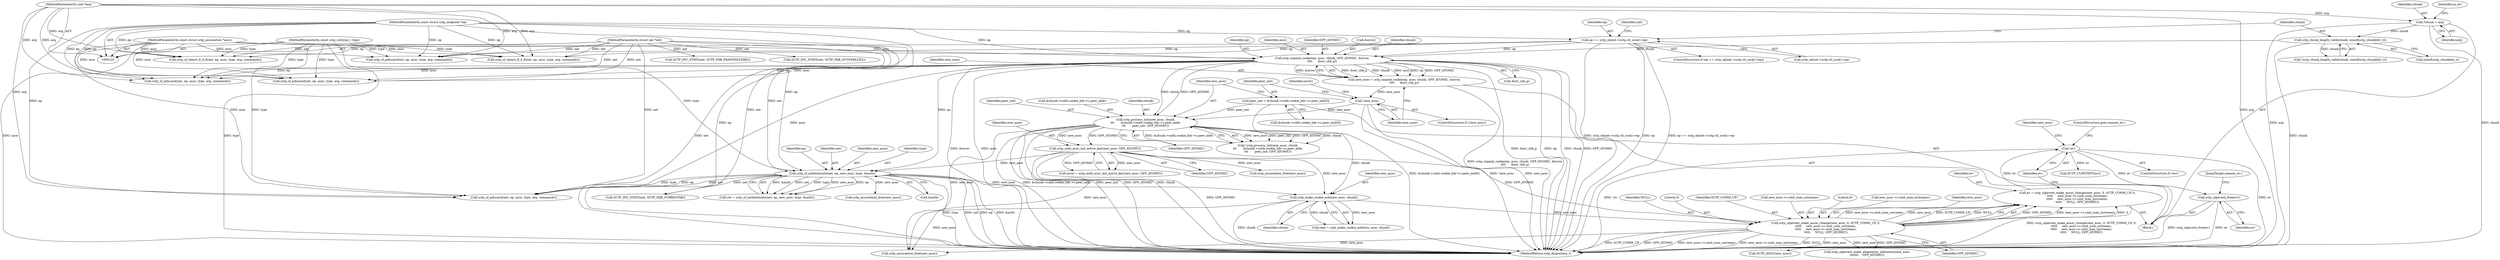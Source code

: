 digraph "0_linux_ec0223ec48a90cb605244b45f7c62de856403729@API" {
"1000534" [label="(Call,sctp_ulpevent_free(ev))"];
"1000464" [label="(Call,!ev)"];
"1000444" [label="(Call,ev = sctp_ulpevent_make_assoc_change(new_asoc, 0, SCTP_COMM_UP, 0,\n\t\t\t\t\t     new_asoc->c.sinit_num_ostreams,\n\t\t\t\t\t     new_asoc->c.sinit_max_instreams,\n\t\t\t\t\t     NULL, GFP_ATOMIC))"];
"1000446" [label="(Call,sctp_ulpevent_make_assoc_change(new_asoc, 0, SCTP_COMM_UP, 0,\n\t\t\t\t\t     new_asoc->c.sinit_num_ostreams,\n\t\t\t\t\t     new_asoc->c.sinit_max_instreams,\n\t\t\t\t\t     NULL, GFP_ATOMIC))"];
"1000437" [label="(Call,sctp_make_cookie_ack(new_asoc, chunk))"];
"1000409" [label="(Call,sctp_sf_authenticate(net, ep, new_asoc, type, &auth))"];
"1000121" [label="(MethodParameterIn,struct net *net)"];
"1000241" [label="(Call,sctp_unpack_cookie(ep, asoc, chunk, GFP_ATOMIC, &error,\n\t\t\t\t      &err_chk_p))"];
"1000147" [label="(Call,ep == sctp_sk(net->sctp.ctl_sock)->ep)"];
"1000122" [label="(MethodParameterIn,const struct sctp_endpoint *ep)"];
"1000123" [label="(MethodParameterIn,const struct sctp_association *asoc)"];
"1000171" [label="(Call,sctp_chunk_length_valid(chunk, sizeof(sctp_chunkhdr_t)))"];
"1000129" [label="(Call,*chunk = arg)"];
"1000125" [label="(MethodParameterIn,void *arg)"];
"1000319" [label="(Call,sctp_auth_asoc_init_active_key(new_asoc, GFP_ATOMIC))"];
"1000301" [label="(Call,sctp_process_init(new_asoc, chunk,\n\t\t\t       &chunk->subh.cookie_hdr->c.peer_addr,\n\t\t\t       peer_init, GFP_ATOMIC))"];
"1000251" [label="(Call,!new_asoc)"];
"1000239" [label="(Call,new_asoc = sctp_unpack_cookie(ep, asoc, chunk, GFP_ATOMIC, &error,\n\t\t\t\t      &err_chk_p))"];
"1000285" [label="(Call,peer_init = &chunk->subh.cookie_hdr->c.peer_init[0])"];
"1000124" [label="(MethodParameterIn,const sctp_subtype_t type)"];
"1000242" [label="(Identifier,ep)"];
"1000171" [label="(Call,sctp_chunk_length_valid(chunk, sizeof(sctp_chunkhdr_t)))"];
"1000444" [label="(Call,ev = sctp_ulpevent_make_assoc_change(new_asoc, 0, SCTP_COMM_UP, 0,\n\t\t\t\t\t     new_asoc->c.sinit_num_ostreams,\n\t\t\t\t\t     new_asoc->c.sinit_max_instreams,\n\t\t\t\t\t     NULL, GFP_ATOMIC))"];
"1000540" [label="(Call,sctp_association_free(new_asoc))"];
"1000450" [label="(Literal,0)"];
"1000241" [label="(Call,sctp_unpack_cookie(ep, asoc, chunk, GFP_ATOMIC, &error,\n\t\t\t\t      &err_chk_p))"];
"1000319" [label="(Call,sctp_auth_asoc_init_active_key(new_asoc, GFP_ATOMIC))"];
"1000243" [label="(Identifier,asoc)"];
"1000449" [label="(Identifier,SCTP_COMM_UP)"];
"1000439" [label="(Identifier,chunk)"];
"1000147" [label="(Call,ep == sctp_sk(net->sctp.ctl_sock)->ep)"];
"1000476" [label="(Call,sctp_ulpevent_make_adaptation_indication(new_asoc,\n\t\t\t\t\t\t\t    GFP_ATOMIC))"];
"1000462" [label="(Identifier,GFP_ATOMIC)"];
"1000451" [label="(Call,new_asoc->c.sinit_num_ostreams)"];
"1000545" [label="(MethodReturn,sctp_disposition_t)"];
"1000285" [label="(Call,peer_init = &chunk->subh.cookie_hdr->c.peer_init[0])"];
"1000496" [label="(Call,SCTP_INC_STATS(net, SCTP_MIB_PASSIVEESTABS))"];
"1000464" [label="(Call,!ev)"];
"1000493" [label="(Call,SCTP_INC_STATS(net, SCTP_MIB_CURRESTAB))"];
"1000173" [label="(Call,sizeof(sctp_chunkhdr_t))"];
"1000302" [label="(Identifier,new_asoc)"];
"1000130" [label="(Identifier,chunk)"];
"1000448" [label="(Literal,0)"];
"1000438" [label="(Identifier,new_asoc)"];
"1000245" [label="(Identifier,GFP_ATOMIC)"];
"1000414" [label="(Call,&auth)"];
"1000170" [label="(Call,!sctp_chunk_length_valid(chunk, sizeof(sctp_chunkhdr_t)))"];
"1000246" [label="(Call,&error)"];
"1000255" [label="(Identifier,error)"];
"1000129" [label="(Call,*chunk = arg)"];
"1000127" [label="(Block,)"];
"1000407" [label="(Call,ret = sctp_sf_authenticate(net, ep, new_asoc, type, &auth))"];
"1000123" [label="(MethodParameterIn,const struct sctp_association *asoc)"];
"1000435" [label="(Call,repl = sctp_make_cookie_ack(new_asoc, chunk))"];
"1000244" [label="(Identifier,chunk)"];
"1000146" [label="(ControlStructure,if (ep == sctp_sk(net->sctp.ctl_sock)->ep))"];
"1000409" [label="(Call,sctp_sf_authenticate(net, ep, new_asoc, type, &auth))"];
"1000122" [label="(MethodParameterIn,const struct sctp_endpoint *ep)"];
"1000320" [label="(Identifier,new_asoc)"];
"1000301" [label="(Call,sctp_process_init(new_asoc, chunk,\n\t\t\t       &chunk->subh.cookie_hdr->c.peer_addr,\n\t\t\t       peer_init, GFP_ATOMIC))"];
"1000149" [label="(Call,sctp_sk(net->sctp.ctl_sock)->ep)"];
"1000470" [label="(Identifier,new_asoc)"];
"1000172" [label="(Identifier,chunk)"];
"1000425" [label="(Call,sctp_association_free(new_asoc))"];
"1000304" [label="(Call,&chunk->subh.cookie_hdr->c.peer_addr)"];
"1000536" [label="(JumpTarget,nomem_ev:)"];
"1000278" [label="(Call,sctp_sf_pdiscard(net, ep, asoc, type, arg, commands))"];
"1000456" [label="(Call,new_asoc->c.sinit_max_instreams)"];
"1000286" [label="(Identifier,peer_init)"];
"1000411" [label="(Identifier,ep)"];
"1000159" [label="(Identifier,net)"];
"1000486" [label="(Call,SCTP_ASOC(new_asoc))"];
"1000354" [label="(Call,sctp_sf_pdiscard(net, ep, asoc, type, arg, commands))"];
"1000447" [label="(Identifier,new_asoc)"];
"1000138" [label="(Identifier,ai_ev)"];
"1000522" [label="(Call,SCTP_ULPEVENT(ev))"];
"1000239" [label="(Call,new_asoc = sctp_unpack_cookie(ep, asoc, chunk, GFP_ATOMIC, &error,\n\t\t\t\t      &err_chk_p))"];
"1000148" [label="(Identifier,ep)"];
"1000131" [label="(Identifier,arg)"];
"1000250" [label="(ControlStructure,if (!new_asoc))"];
"1000125" [label="(MethodParameterIn,void *arg)"];
"1000351" [label="(Call,sctp_association_free(new_asoc))"];
"1000437" [label="(Call,sctp_make_cookie_ack(new_asoc, chunk))"];
"1000252" [label="(Identifier,new_asoc)"];
"1000446" [label="(Call,sctp_ulpevent_make_assoc_change(new_asoc, 0, SCTP_COMM_UP, 0,\n\t\t\t\t\t     new_asoc->c.sinit_num_ostreams,\n\t\t\t\t\t     new_asoc->c.sinit_max_instreams,\n\t\t\t\t\t     NULL, GFP_ATOMIC))"];
"1000410" [label="(Identifier,net)"];
"1000303" [label="(Identifier,chunk)"];
"1000461" [label="(Identifier,NULL)"];
"1000445" [label="(Identifier,ev)"];
"1000162" [label="(Call,sctp_sf_tabort_8_4_8(net, ep, asoc, type, arg, commands))"];
"1000317" [label="(Call,error = sctp_auth_asoc_init_active_key(new_asoc, GFP_ATOMIC))"];
"1000176" [label="(Call,sctp_sf_pdiscard(net, ep, asoc, type, arg, commands))"];
"1000463" [label="(ControlStructure,if (!ev))"];
"1000124" [label="(MethodParameterIn,const sctp_subtype_t type)"];
"1000466" [label="(ControlStructure,goto nomem_ev;)"];
"1000158" [label="(Call,SCTP_INC_STATS(net, SCTP_MIB_OUTOFBLUES))"];
"1000412" [label="(Identifier,new_asoc)"];
"1000240" [label="(Identifier,new_asoc)"];
"1000535" [label="(Identifier,ev)"];
"1000534" [label="(Call,sctp_ulpevent_free(ev))"];
"1000121" [label="(MethodParameterIn,struct net *net)"];
"1000287" [label="(Call,&chunk->subh.cookie_hdr->c.peer_init[0])"];
"1000315" [label="(Identifier,GFP_ATOMIC)"];
"1000300" [label="(Call,!sctp_process_init(new_asoc, chunk,\n\t\t\t       &chunk->subh.cookie_hdr->c.peer_addr,\n\t\t\t       peer_init, GFP_ATOMIC))"];
"1000248" [label="(Call,&err_chk_p)"];
"1000203" [label="(Call,sctp_sf_tabort_8_4_8(net, ep, asoc, type, arg, commands))"];
"1000428" [label="(Call,sctp_sf_pdiscard(net, ep, asoc, type, arg, commands))"];
"1000251" [label="(Call,!new_asoc)"];
"1000314" [label="(Identifier,peer_init)"];
"1000413" [label="(Identifier,type)"];
"1000321" [label="(Identifier,GFP_ATOMIC)"];
"1000465" [label="(Identifier,ev)"];
"1000534" -> "1000127"  [label="AST: "];
"1000534" -> "1000535"  [label="CFG: "];
"1000535" -> "1000534"  [label="AST: "];
"1000536" -> "1000534"  [label="CFG: "];
"1000534" -> "1000545"  [label="DDG: sctp_ulpevent_free(ev)"];
"1000534" -> "1000545"  [label="DDG: ev"];
"1000464" -> "1000534"  [label="DDG: ev"];
"1000464" -> "1000463"  [label="AST: "];
"1000464" -> "1000465"  [label="CFG: "];
"1000465" -> "1000464"  [label="AST: "];
"1000466" -> "1000464"  [label="CFG: "];
"1000470" -> "1000464"  [label="CFG: "];
"1000464" -> "1000545"  [label="DDG: ev"];
"1000464" -> "1000545"  [label="DDG: !ev"];
"1000444" -> "1000464"  [label="DDG: ev"];
"1000464" -> "1000522"  [label="DDG: ev"];
"1000444" -> "1000127"  [label="AST: "];
"1000444" -> "1000446"  [label="CFG: "];
"1000445" -> "1000444"  [label="AST: "];
"1000446" -> "1000444"  [label="AST: "];
"1000465" -> "1000444"  [label="CFG: "];
"1000444" -> "1000545"  [label="DDG: sctp_ulpevent_make_assoc_change(new_asoc, 0, SCTP_COMM_UP, 0,\n\t\t\t\t\t     new_asoc->c.sinit_num_ostreams,\n\t\t\t\t\t     new_asoc->c.sinit_max_instreams,\n\t\t\t\t\t     NULL, GFP_ATOMIC)"];
"1000446" -> "1000444"  [label="DDG: GFP_ATOMIC"];
"1000446" -> "1000444"  [label="DDG: new_asoc->c.sinit_max_instreams"];
"1000446" -> "1000444"  [label="DDG: 0"];
"1000446" -> "1000444"  [label="DDG: new_asoc->c.sinit_num_ostreams"];
"1000446" -> "1000444"  [label="DDG: new_asoc"];
"1000446" -> "1000444"  [label="DDG: SCTP_COMM_UP"];
"1000446" -> "1000444"  [label="DDG: NULL"];
"1000446" -> "1000462"  [label="CFG: "];
"1000447" -> "1000446"  [label="AST: "];
"1000448" -> "1000446"  [label="AST: "];
"1000449" -> "1000446"  [label="AST: "];
"1000450" -> "1000446"  [label="AST: "];
"1000451" -> "1000446"  [label="AST: "];
"1000456" -> "1000446"  [label="AST: "];
"1000461" -> "1000446"  [label="AST: "];
"1000462" -> "1000446"  [label="AST: "];
"1000446" -> "1000545"  [label="DDG: NULL"];
"1000446" -> "1000545"  [label="DDG: SCTP_COMM_UP"];
"1000446" -> "1000545"  [label="DDG: GFP_ATOMIC"];
"1000446" -> "1000545"  [label="DDG: new_asoc->c.sinit_num_ostreams"];
"1000446" -> "1000545"  [label="DDG: new_asoc->c.sinit_max_instreams"];
"1000437" -> "1000446"  [label="DDG: new_asoc"];
"1000319" -> "1000446"  [label="DDG: GFP_ATOMIC"];
"1000446" -> "1000476"  [label="DDG: new_asoc"];
"1000446" -> "1000476"  [label="DDG: GFP_ATOMIC"];
"1000446" -> "1000486"  [label="DDG: new_asoc"];
"1000446" -> "1000540"  [label="DDG: new_asoc"];
"1000437" -> "1000435"  [label="AST: "];
"1000437" -> "1000439"  [label="CFG: "];
"1000438" -> "1000437"  [label="AST: "];
"1000439" -> "1000437"  [label="AST: "];
"1000435" -> "1000437"  [label="CFG: "];
"1000437" -> "1000545"  [label="DDG: chunk"];
"1000437" -> "1000435"  [label="DDG: new_asoc"];
"1000437" -> "1000435"  [label="DDG: chunk"];
"1000409" -> "1000437"  [label="DDG: new_asoc"];
"1000319" -> "1000437"  [label="DDG: new_asoc"];
"1000301" -> "1000437"  [label="DDG: chunk"];
"1000437" -> "1000540"  [label="DDG: new_asoc"];
"1000409" -> "1000407"  [label="AST: "];
"1000409" -> "1000414"  [label="CFG: "];
"1000410" -> "1000409"  [label="AST: "];
"1000411" -> "1000409"  [label="AST: "];
"1000412" -> "1000409"  [label="AST: "];
"1000413" -> "1000409"  [label="AST: "];
"1000414" -> "1000409"  [label="AST: "];
"1000407" -> "1000409"  [label="CFG: "];
"1000409" -> "1000545"  [label="DDG: ep"];
"1000409" -> "1000545"  [label="DDG: &auth"];
"1000409" -> "1000545"  [label="DDG: type"];
"1000409" -> "1000545"  [label="DDG: net"];
"1000409" -> "1000407"  [label="DDG: &auth"];
"1000409" -> "1000407"  [label="DDG: net"];
"1000409" -> "1000407"  [label="DDG: type"];
"1000409" -> "1000407"  [label="DDG: new_asoc"];
"1000409" -> "1000407"  [label="DDG: ep"];
"1000121" -> "1000409"  [label="DDG: net"];
"1000241" -> "1000409"  [label="DDG: ep"];
"1000122" -> "1000409"  [label="DDG: ep"];
"1000319" -> "1000409"  [label="DDG: new_asoc"];
"1000124" -> "1000409"  [label="DDG: type"];
"1000409" -> "1000425"  [label="DDG: new_asoc"];
"1000409" -> "1000428"  [label="DDG: net"];
"1000409" -> "1000428"  [label="DDG: ep"];
"1000409" -> "1000428"  [label="DDG: type"];
"1000409" -> "1000493"  [label="DDG: net"];
"1000121" -> "1000120"  [label="AST: "];
"1000121" -> "1000545"  [label="DDG: net"];
"1000121" -> "1000158"  [label="DDG: net"];
"1000121" -> "1000162"  [label="DDG: net"];
"1000121" -> "1000176"  [label="DDG: net"];
"1000121" -> "1000203"  [label="DDG: net"];
"1000121" -> "1000278"  [label="DDG: net"];
"1000121" -> "1000354"  [label="DDG: net"];
"1000121" -> "1000428"  [label="DDG: net"];
"1000121" -> "1000493"  [label="DDG: net"];
"1000121" -> "1000496"  [label="DDG: net"];
"1000241" -> "1000239"  [label="AST: "];
"1000241" -> "1000248"  [label="CFG: "];
"1000242" -> "1000241"  [label="AST: "];
"1000243" -> "1000241"  [label="AST: "];
"1000244" -> "1000241"  [label="AST: "];
"1000245" -> "1000241"  [label="AST: "];
"1000246" -> "1000241"  [label="AST: "];
"1000248" -> "1000241"  [label="AST: "];
"1000239" -> "1000241"  [label="CFG: "];
"1000241" -> "1000545"  [label="DDG: &err_chk_p"];
"1000241" -> "1000545"  [label="DDG: ep"];
"1000241" -> "1000545"  [label="DDG: chunk"];
"1000241" -> "1000545"  [label="DDG: GFP_ATOMIC"];
"1000241" -> "1000545"  [label="DDG: &error"];
"1000241" -> "1000545"  [label="DDG: asoc"];
"1000241" -> "1000239"  [label="DDG: &err_chk_p"];
"1000241" -> "1000239"  [label="DDG: chunk"];
"1000241" -> "1000239"  [label="DDG: asoc"];
"1000241" -> "1000239"  [label="DDG: ep"];
"1000241" -> "1000239"  [label="DDG: GFP_ATOMIC"];
"1000241" -> "1000239"  [label="DDG: &error"];
"1000147" -> "1000241"  [label="DDG: ep"];
"1000122" -> "1000241"  [label="DDG: ep"];
"1000123" -> "1000241"  [label="DDG: asoc"];
"1000171" -> "1000241"  [label="DDG: chunk"];
"1000241" -> "1000278"  [label="DDG: ep"];
"1000241" -> "1000278"  [label="DDG: asoc"];
"1000241" -> "1000301"  [label="DDG: chunk"];
"1000241" -> "1000301"  [label="DDG: GFP_ATOMIC"];
"1000241" -> "1000354"  [label="DDG: ep"];
"1000241" -> "1000354"  [label="DDG: asoc"];
"1000241" -> "1000428"  [label="DDG: asoc"];
"1000147" -> "1000146"  [label="AST: "];
"1000147" -> "1000149"  [label="CFG: "];
"1000148" -> "1000147"  [label="AST: "];
"1000149" -> "1000147"  [label="AST: "];
"1000159" -> "1000147"  [label="CFG: "];
"1000172" -> "1000147"  [label="CFG: "];
"1000147" -> "1000545"  [label="DDG: sctp_sk(net->sctp.ctl_sock)->ep"];
"1000147" -> "1000545"  [label="DDG: ep"];
"1000147" -> "1000545"  [label="DDG: ep == sctp_sk(net->sctp.ctl_sock)->ep"];
"1000122" -> "1000147"  [label="DDG: ep"];
"1000147" -> "1000162"  [label="DDG: ep"];
"1000147" -> "1000176"  [label="DDG: ep"];
"1000147" -> "1000203"  [label="DDG: ep"];
"1000122" -> "1000120"  [label="AST: "];
"1000122" -> "1000545"  [label="DDG: ep"];
"1000122" -> "1000162"  [label="DDG: ep"];
"1000122" -> "1000176"  [label="DDG: ep"];
"1000122" -> "1000203"  [label="DDG: ep"];
"1000122" -> "1000278"  [label="DDG: ep"];
"1000122" -> "1000354"  [label="DDG: ep"];
"1000122" -> "1000428"  [label="DDG: ep"];
"1000123" -> "1000120"  [label="AST: "];
"1000123" -> "1000545"  [label="DDG: asoc"];
"1000123" -> "1000162"  [label="DDG: asoc"];
"1000123" -> "1000176"  [label="DDG: asoc"];
"1000123" -> "1000203"  [label="DDG: asoc"];
"1000123" -> "1000278"  [label="DDG: asoc"];
"1000123" -> "1000354"  [label="DDG: asoc"];
"1000123" -> "1000428"  [label="DDG: asoc"];
"1000171" -> "1000170"  [label="AST: "];
"1000171" -> "1000173"  [label="CFG: "];
"1000172" -> "1000171"  [label="AST: "];
"1000173" -> "1000171"  [label="AST: "];
"1000170" -> "1000171"  [label="CFG: "];
"1000171" -> "1000545"  [label="DDG: chunk"];
"1000171" -> "1000170"  [label="DDG: chunk"];
"1000129" -> "1000171"  [label="DDG: chunk"];
"1000129" -> "1000127"  [label="AST: "];
"1000129" -> "1000131"  [label="CFG: "];
"1000130" -> "1000129"  [label="AST: "];
"1000131" -> "1000129"  [label="AST: "];
"1000138" -> "1000129"  [label="CFG: "];
"1000129" -> "1000545"  [label="DDG: chunk"];
"1000129" -> "1000545"  [label="DDG: arg"];
"1000125" -> "1000129"  [label="DDG: arg"];
"1000125" -> "1000120"  [label="AST: "];
"1000125" -> "1000545"  [label="DDG: arg"];
"1000125" -> "1000162"  [label="DDG: arg"];
"1000125" -> "1000176"  [label="DDG: arg"];
"1000125" -> "1000203"  [label="DDG: arg"];
"1000125" -> "1000278"  [label="DDG: arg"];
"1000125" -> "1000354"  [label="DDG: arg"];
"1000125" -> "1000428"  [label="DDG: arg"];
"1000319" -> "1000317"  [label="AST: "];
"1000319" -> "1000321"  [label="CFG: "];
"1000320" -> "1000319"  [label="AST: "];
"1000321" -> "1000319"  [label="AST: "];
"1000317" -> "1000319"  [label="CFG: "];
"1000319" -> "1000545"  [label="DDG: GFP_ATOMIC"];
"1000319" -> "1000317"  [label="DDG: new_asoc"];
"1000319" -> "1000317"  [label="DDG: GFP_ATOMIC"];
"1000301" -> "1000319"  [label="DDG: new_asoc"];
"1000301" -> "1000319"  [label="DDG: GFP_ATOMIC"];
"1000319" -> "1000351"  [label="DDG: new_asoc"];
"1000319" -> "1000540"  [label="DDG: new_asoc"];
"1000301" -> "1000300"  [label="AST: "];
"1000301" -> "1000315"  [label="CFG: "];
"1000302" -> "1000301"  [label="AST: "];
"1000303" -> "1000301"  [label="AST: "];
"1000304" -> "1000301"  [label="AST: "];
"1000314" -> "1000301"  [label="AST: "];
"1000315" -> "1000301"  [label="AST: "];
"1000300" -> "1000301"  [label="CFG: "];
"1000301" -> "1000545"  [label="DDG: GFP_ATOMIC"];
"1000301" -> "1000545"  [label="DDG: &chunk->subh.cookie_hdr->c.peer_addr"];
"1000301" -> "1000545"  [label="DDG: chunk"];
"1000301" -> "1000545"  [label="DDG: peer_init"];
"1000301" -> "1000300"  [label="DDG: new_asoc"];
"1000301" -> "1000300"  [label="DDG: peer_init"];
"1000301" -> "1000300"  [label="DDG: GFP_ATOMIC"];
"1000301" -> "1000300"  [label="DDG: chunk"];
"1000301" -> "1000300"  [label="DDG: &chunk->subh.cookie_hdr->c.peer_addr"];
"1000251" -> "1000301"  [label="DDG: new_asoc"];
"1000285" -> "1000301"  [label="DDG: peer_init"];
"1000301" -> "1000540"  [label="DDG: new_asoc"];
"1000251" -> "1000250"  [label="AST: "];
"1000251" -> "1000252"  [label="CFG: "];
"1000252" -> "1000251"  [label="AST: "];
"1000255" -> "1000251"  [label="CFG: "];
"1000286" -> "1000251"  [label="CFG: "];
"1000251" -> "1000545"  [label="DDG: !new_asoc"];
"1000251" -> "1000545"  [label="DDG: new_asoc"];
"1000239" -> "1000251"  [label="DDG: new_asoc"];
"1000239" -> "1000127"  [label="AST: "];
"1000240" -> "1000239"  [label="AST: "];
"1000252" -> "1000239"  [label="CFG: "];
"1000239" -> "1000545"  [label="DDG: sctp_unpack_cookie(ep, asoc, chunk, GFP_ATOMIC, &error,\n\t\t\t\t      &err_chk_p)"];
"1000285" -> "1000127"  [label="AST: "];
"1000285" -> "1000287"  [label="CFG: "];
"1000286" -> "1000285"  [label="AST: "];
"1000287" -> "1000285"  [label="AST: "];
"1000302" -> "1000285"  [label="CFG: "];
"1000285" -> "1000545"  [label="DDG: &chunk->subh.cookie_hdr->c.peer_init[0]"];
"1000124" -> "1000120"  [label="AST: "];
"1000124" -> "1000545"  [label="DDG: type"];
"1000124" -> "1000162"  [label="DDG: type"];
"1000124" -> "1000176"  [label="DDG: type"];
"1000124" -> "1000203"  [label="DDG: type"];
"1000124" -> "1000278"  [label="DDG: type"];
"1000124" -> "1000354"  [label="DDG: type"];
"1000124" -> "1000428"  [label="DDG: type"];
}
